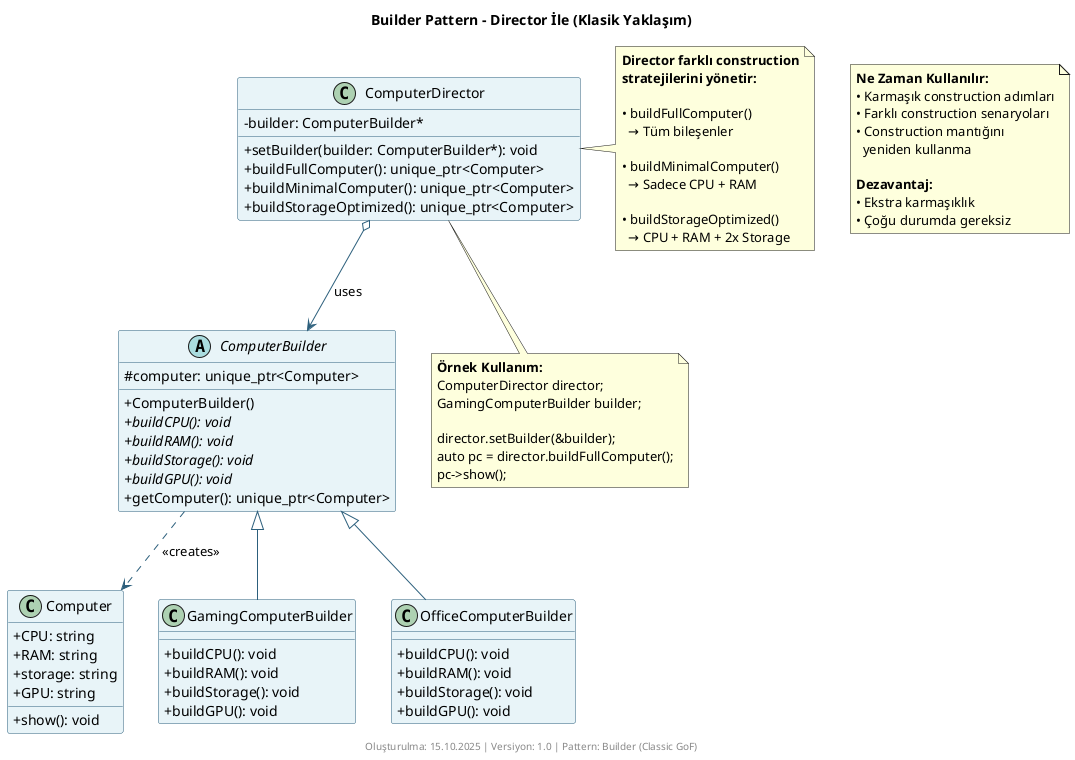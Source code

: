 @startuml builder-with-director
/'
 * @file builder-with-director.puml
 * @brief Builder Pattern - Director ile klasik yaklaşım
 * @author AI Assistant
 * @date 15.10.2025
 * @version 1.0
 * 
 * @description Bu diyagram Builder pattern'in Director sınıfı ile
 *              klasik GoF implementasyonunu gösterir. Director
 *              farklı construction stratejilerini yönetir.
 '/

title Builder Pattern - Director İle (Klasik Yaklaşım)

skinparam classAttributeIconSize 0
skinparam backgroundColor #FFFFFF
skinparam shadowing false

skinparam class {
    BackgroundColor #E8F4F8
    BorderColor #2C5F7C
    ArrowColor #2C5F7C
}

' Product sınıfı
class Computer {
    +CPU: string
    +RAM: string
    +storage: string
    +GPU: string
    __
    +show(): void
}

' Abstract Builder
abstract class ComputerBuilder {
    #computer: unique_ptr<Computer>
    __
    +ComputerBuilder()
    +{abstract} buildCPU(): void
    +{abstract} buildRAM(): void
    +{abstract} buildStorage(): void
    +{abstract} buildGPU(): void
    +getComputer(): unique_ptr<Computer>
}

' Concrete Builders
class GamingComputerBuilder {
    +buildCPU(): void
    +buildRAM(): void
    +buildStorage(): void
    +buildGPU(): void
}

class OfficeComputerBuilder {
    +buildCPU(): void
    +buildRAM(): void
    +buildStorage(): void
    +buildGPU(): void
}

' Director sınıfı
class ComputerDirector {
    -builder: ComputerBuilder*
    __
    +setBuilder(builder: ComputerBuilder*): void
    +buildFullComputer(): unique_ptr<Computer>
    +buildMinimalComputer(): unique_ptr<Computer>
    +buildStorageOptimized(): unique_ptr<Computer>
}

' İlişkiler
ComputerBuilder ..> Computer : <<creates>>
ComputerBuilder <|-- GamingComputerBuilder
ComputerBuilder <|-- OfficeComputerBuilder
ComputerDirector o--> ComputerBuilder : uses

note right of ComputerDirector
  **Director farklı construction**
  **stratejilerini yönetir:**
  
  • buildFullComputer()
    → Tüm bileşenler
  
  • buildMinimalComputer()
    → Sadece CPU + RAM
  
  • buildStorageOptimized()
    → CPU + RAM + 2x Storage
end note

note bottom of ComputerDirector
  **Örnek Kullanım:**
  ComputerDirector director;
  GamingComputerBuilder builder;
  
  director.setBuilder(&builder);
  auto pc = director.buildFullComputer();
  pc->show();
end note

note "**Ne Zaman Kullanılır:**\n• Karmaşık construction adımları\n• Farklı construction senaryoları\n• Construction mantığını\n  yeniden kullanma\n\n**Dezavantaj:**\n• Ekstra karmaşıklık\n• Çoğu durumda gereksiz" as N1

footer Oluşturulma: 15.10.2025 | Versiyon: 1.0 | Pattern: Builder (Classic GoF)

@enduml

